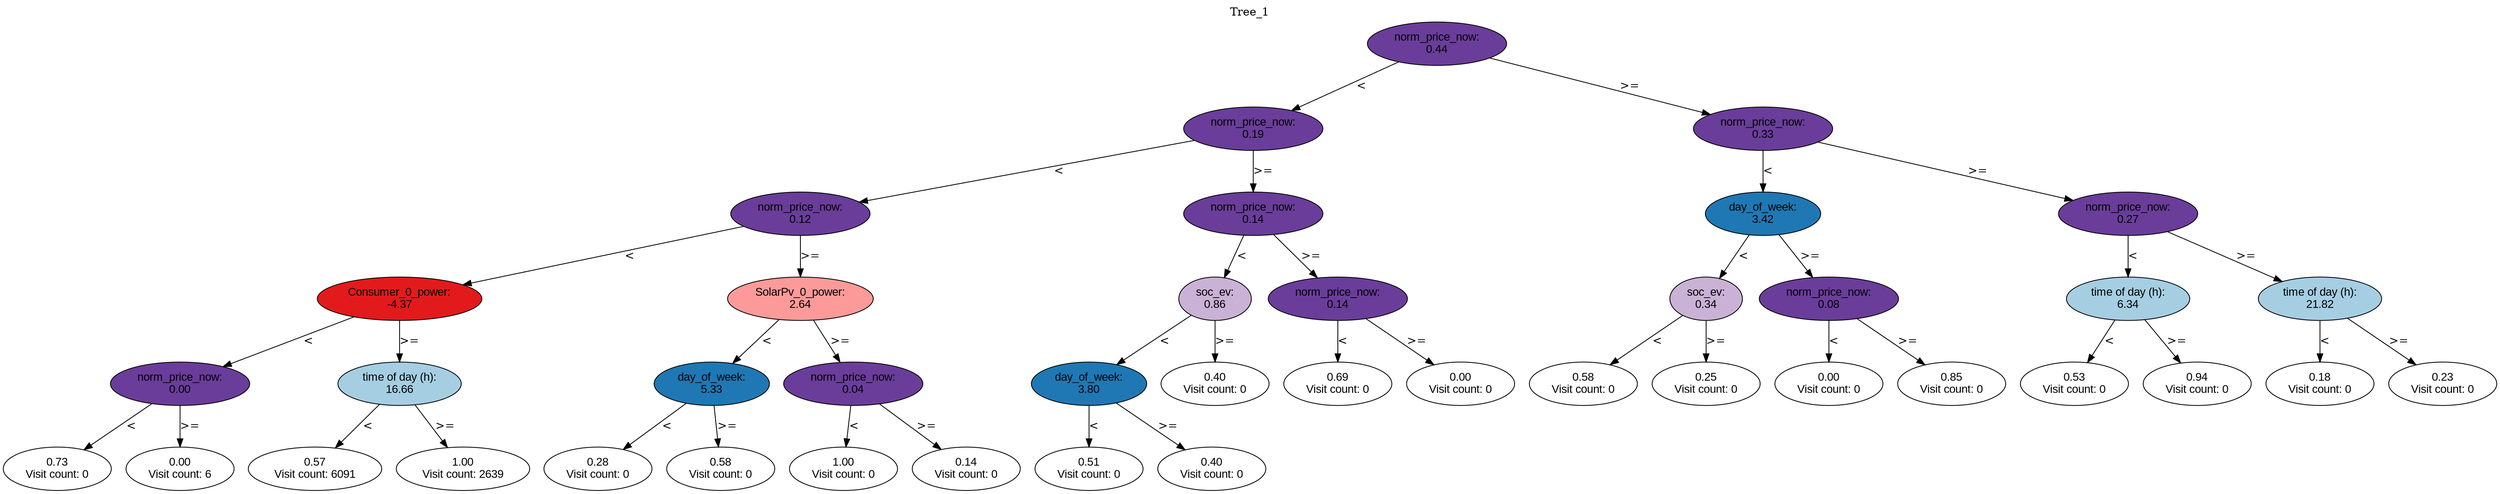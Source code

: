 digraph BST {
    node [fontname="Arial" style=filled colorscheme=paired12];
    0 [ label = "norm_price_now:
0.44" fillcolor=10];
    1 [ label = "norm_price_now:
0.19" fillcolor=10];
    2 [ label = "norm_price_now:
0.12" fillcolor=10];
    3 [ label = "Consumer_0_power:
-4.37" fillcolor=6];
    4 [ label = "norm_price_now:
0.00" fillcolor=10];
    5 [ label = "0.73
Visit count: 0" fillcolor=white];
    6 [ label = "0.00
Visit count: 6" fillcolor=white];
    7 [ label = "time of day (h):
16.66" fillcolor=1];
    8 [ label = "0.57
Visit count: 6091" fillcolor=white];
    9 [ label = "1.00
Visit count: 2639" fillcolor=white];
    10 [ label = "SolarPv_0_power:
2.64" fillcolor=5];
    11 [ label = "day_of_week:
5.33" fillcolor=2];
    12 [ label = "0.28
Visit count: 0" fillcolor=white];
    13 [ label = "0.58
Visit count: 0" fillcolor=white];
    14 [ label = "norm_price_now:
0.04" fillcolor=10];
    15 [ label = "1.00
Visit count: 0" fillcolor=white];
    16 [ label = "0.14
Visit count: 0" fillcolor=white];
    17 [ label = "norm_price_now:
0.14" fillcolor=10];
    18 [ label = "soc_ev:
0.86" fillcolor=9];
    19 [ label = "day_of_week:
3.80" fillcolor=2];
    20 [ label = "0.51
Visit count: 0" fillcolor=white];
    21 [ label = "0.40
Visit count: 0" fillcolor=white];
    22 [ label = "0.40
Visit count: 0" fillcolor=white];
    23 [ label = "norm_price_now:
0.14" fillcolor=10];
    24 [ label = "0.69
Visit count: 0" fillcolor=white];
    25 [ label = "0.00
Visit count: 0" fillcolor=white];
    26 [ label = "norm_price_now:
0.33" fillcolor=10];
    27 [ label = "day_of_week:
3.42" fillcolor=2];
    28 [ label = "soc_ev:
0.34" fillcolor=9];
    29 [ label = "0.58
Visit count: 0" fillcolor=white];
    30 [ label = "0.25
Visit count: 0" fillcolor=white];
    31 [ label = "norm_price_now:
0.08" fillcolor=10];
    32 [ label = "0.00
Visit count: 0" fillcolor=white];
    33 [ label = "0.85
Visit count: 0" fillcolor=white];
    34 [ label = "norm_price_now:
0.27" fillcolor=10];
    35 [ label = "time of day (h):
6.34" fillcolor=1];
    36 [ label = "0.53
Visit count: 0" fillcolor=white];
    37 [ label = "0.94
Visit count: 0" fillcolor=white];
    38 [ label = "time of day (h):
21.82" fillcolor=1];
    39 [ label = "0.18
Visit count: 0" fillcolor=white];
    40 [ label = "0.23
Visit count: 0" fillcolor=white];

    0  -> 1[ label = "<"];
    0  -> 26[ label = ">="];
    1  -> 2[ label = "<"];
    1  -> 17[ label = ">="];
    2  -> 3[ label = "<"];
    2  -> 10[ label = ">="];
    3  -> 4[ label = "<"];
    3  -> 7[ label = ">="];
    4  -> 5[ label = "<"];
    4  -> 6[ label = ">="];
    7  -> 8[ label = "<"];
    7  -> 9[ label = ">="];
    10  -> 11[ label = "<"];
    10  -> 14[ label = ">="];
    11  -> 12[ label = "<"];
    11  -> 13[ label = ">="];
    14  -> 15[ label = "<"];
    14  -> 16[ label = ">="];
    17  -> 18[ label = "<"];
    17  -> 23[ label = ">="];
    18  -> 19[ label = "<"];
    18  -> 22[ label = ">="];
    19  -> 20[ label = "<"];
    19  -> 21[ label = ">="];
    23  -> 24[ label = "<"];
    23  -> 25[ label = ">="];
    26  -> 27[ label = "<"];
    26  -> 34[ label = ">="];
    27  -> 28[ label = "<"];
    27  -> 31[ label = ">="];
    28  -> 29[ label = "<"];
    28  -> 30[ label = ">="];
    31  -> 32[ label = "<"];
    31  -> 33[ label = ">="];
    34  -> 35[ label = "<"];
    34  -> 38[ label = ">="];
    35  -> 36[ label = "<"];
    35  -> 37[ label = ">="];
    38  -> 39[ label = "<"];
    38  -> 40[ label = ">="];

    labelloc="t";
    label="Tree_1";
}